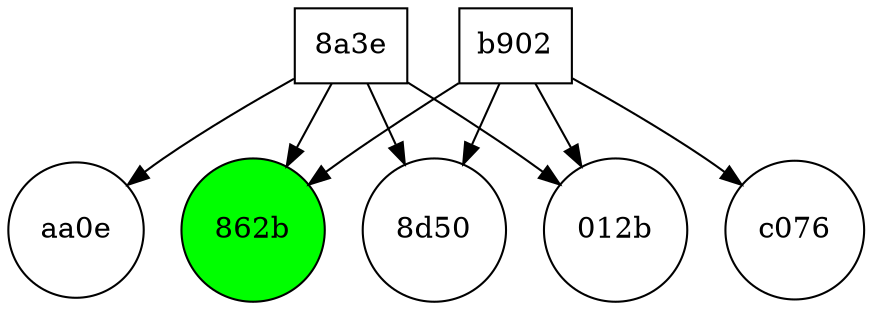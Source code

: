 digraph visitor {
	graph [rank=min]
	node [shape=rectangle]
	"4065369dbee2b902" [label=b902 fillcolor=white shape=rectangle style=filled]
	"4065369dbee2b902" -> "140310170010-0000000067dc80801f1df696ae52862b"
	"4065369dbee2b902" -> "140310171202-000000002e5a8ff1f577548fec708d50"
	"4065369dbee2b902" -> "140310171030-000000008b8d98e95ac0797e7fdb012b"
	"4065369dbee2b902" -> "140310171114-00000000950ae9deb4faca996b0ec076"
	"3c01241d5c3a8a3e" [label="8a3e" fillcolor=white shape=rectangle style=filled]
	"3c01241d5c3a8a3e" -> "140310170010-0000000067dc80801f1df696ae52862b"
	"3c01241d5c3a8a3e" -> "140310171202-000000002e5a8ff1f577548fec708d50"
	"3c01241d5c3a8a3e" -> "140310171030-000000008b8d98e95ac0797e7fdb012b"
	"3c01241d5c3a8a3e" -> "140310165657-0000000068d21bb99dec3ad6ee60aa0e"
	subgraph document {
		graph [rank=max]
		node [shape=circle]
		"140310170010-0000000067dc80801f1df696ae52862b" [label="862b" fillcolor=green shape=circle style=filled]
		"140310171202-000000002e5a8ff1f577548fec708d50" [label="8d50" fillcolor=white shape=circle style=filled]
		"140310171030-000000008b8d98e95ac0797e7fdb012b" [label="012b" fillcolor=white shape=circle style=filled]
		"140310171114-00000000950ae9deb4faca996b0ec076" [label=c076 fillcolor=white shape=circle style=filled]
		"140310165657-0000000068d21bb99dec3ad6ee60aa0e" [label=aa0e fillcolor=white shape=circle style=filled]
		"140310171202-000000002e5a8ff1f577548fec708d50" [label="8d50" fillcolor=white shape=circle style=filled]
		"140310171030-000000008b8d98e95ac0797e7fdb012b" [label="012b" fillcolor=white shape=circle style=filled]
		"140310171114-00000000950ae9deb4faca996b0ec076" [label=c076 fillcolor=white shape=circle style=filled]
		"140310165657-0000000068d21bb99dec3ad6ee60aa0e" [label=aa0e fillcolor=white shape=circle style=filled]
		"140310171202-000000002e5a8ff1f577548fec708d50" [label="8d50" fillcolor=white shape=circle style=filled]
		"140310171030-000000008b8d98e95ac0797e7fdb012b" [label="012b" fillcolor=white shape=circle style=filled]
		"140310171114-00000000950ae9deb4faca996b0ec076" [label=c076 fillcolor=white shape=circle style=filled]
		"140310165657-0000000068d21bb99dec3ad6ee60aa0e" [label=aa0e fillcolor=white shape=circle style=filled]
	}
}
